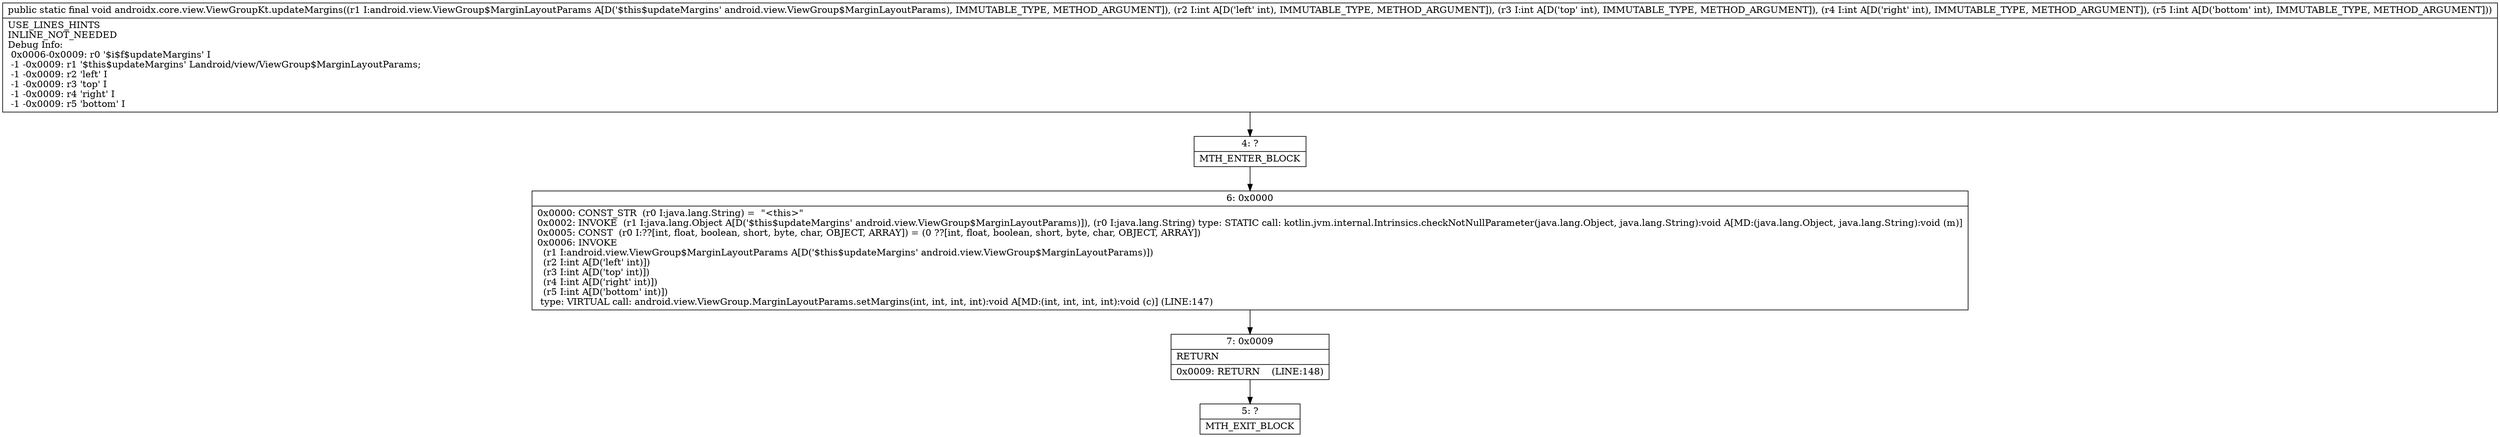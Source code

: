 digraph "CFG forandroidx.core.view.ViewGroupKt.updateMargins(Landroid\/view\/ViewGroup$MarginLayoutParams;IIII)V" {
Node_4 [shape=record,label="{4\:\ ?|MTH_ENTER_BLOCK\l}"];
Node_6 [shape=record,label="{6\:\ 0x0000|0x0000: CONST_STR  (r0 I:java.lang.String) =  \"\<this\>\" \l0x0002: INVOKE  (r1 I:java.lang.Object A[D('$this$updateMargins' android.view.ViewGroup$MarginLayoutParams)]), (r0 I:java.lang.String) type: STATIC call: kotlin.jvm.internal.Intrinsics.checkNotNullParameter(java.lang.Object, java.lang.String):void A[MD:(java.lang.Object, java.lang.String):void (m)]\l0x0005: CONST  (r0 I:??[int, float, boolean, short, byte, char, OBJECT, ARRAY]) = (0 ??[int, float, boolean, short, byte, char, OBJECT, ARRAY]) \l0x0006: INVOKE  \l  (r1 I:android.view.ViewGroup$MarginLayoutParams A[D('$this$updateMargins' android.view.ViewGroup$MarginLayoutParams)])\l  (r2 I:int A[D('left' int)])\l  (r3 I:int A[D('top' int)])\l  (r4 I:int A[D('right' int)])\l  (r5 I:int A[D('bottom' int)])\l type: VIRTUAL call: android.view.ViewGroup.MarginLayoutParams.setMargins(int, int, int, int):void A[MD:(int, int, int, int):void (c)] (LINE:147)\l}"];
Node_7 [shape=record,label="{7\:\ 0x0009|RETURN\l|0x0009: RETURN    (LINE:148)\l}"];
Node_5 [shape=record,label="{5\:\ ?|MTH_EXIT_BLOCK\l}"];
MethodNode[shape=record,label="{public static final void androidx.core.view.ViewGroupKt.updateMargins((r1 I:android.view.ViewGroup$MarginLayoutParams A[D('$this$updateMargins' android.view.ViewGroup$MarginLayoutParams), IMMUTABLE_TYPE, METHOD_ARGUMENT]), (r2 I:int A[D('left' int), IMMUTABLE_TYPE, METHOD_ARGUMENT]), (r3 I:int A[D('top' int), IMMUTABLE_TYPE, METHOD_ARGUMENT]), (r4 I:int A[D('right' int), IMMUTABLE_TYPE, METHOD_ARGUMENT]), (r5 I:int A[D('bottom' int), IMMUTABLE_TYPE, METHOD_ARGUMENT]))  | USE_LINES_HINTS\lINLINE_NOT_NEEDED\lDebug Info:\l  0x0006\-0x0009: r0 '$i$f$updateMargins' I\l  \-1 \-0x0009: r1 '$this$updateMargins' Landroid\/view\/ViewGroup$MarginLayoutParams;\l  \-1 \-0x0009: r2 'left' I\l  \-1 \-0x0009: r3 'top' I\l  \-1 \-0x0009: r4 'right' I\l  \-1 \-0x0009: r5 'bottom' I\l}"];
MethodNode -> Node_4;Node_4 -> Node_6;
Node_6 -> Node_7;
Node_7 -> Node_5;
}

